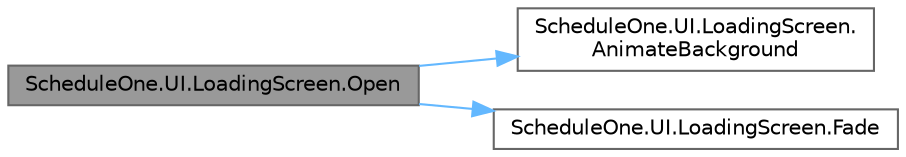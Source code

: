 digraph "ScheduleOne.UI.LoadingScreen.Open"
{
 // LATEX_PDF_SIZE
  bgcolor="transparent";
  edge [fontname=Helvetica,fontsize=10,labelfontname=Helvetica,labelfontsize=10];
  node [fontname=Helvetica,fontsize=10,shape=box,height=0.2,width=0.4];
  rankdir="LR";
  Node1 [id="Node000001",label="ScheduleOne.UI.LoadingScreen.Open",height=0.2,width=0.4,color="gray40", fillcolor="grey60", style="filled", fontcolor="black",tooltip=" "];
  Node1 -> Node2 [id="edge1_Node000001_Node000002",color="steelblue1",style="solid",tooltip=" "];
  Node2 [id="Node000002",label="ScheduleOne.UI.LoadingScreen.\lAnimateBackground",height=0.2,width=0.4,color="grey40", fillcolor="white", style="filled",URL="$class_schedule_one_1_1_u_i_1_1_loading_screen.html#a358b3d4b04637edd10e97145f056637b",tooltip=" "];
  Node1 -> Node3 [id="edge2_Node000001_Node000003",color="steelblue1",style="solid",tooltip=" "];
  Node3 [id="Node000003",label="ScheduleOne.UI.LoadingScreen.Fade",height=0.2,width=0.4,color="grey40", fillcolor="white", style="filled",URL="$class_schedule_one_1_1_u_i_1_1_loading_screen.html#a7cc0877519a76e21bf769a669f4c72d0",tooltip=" "];
}
